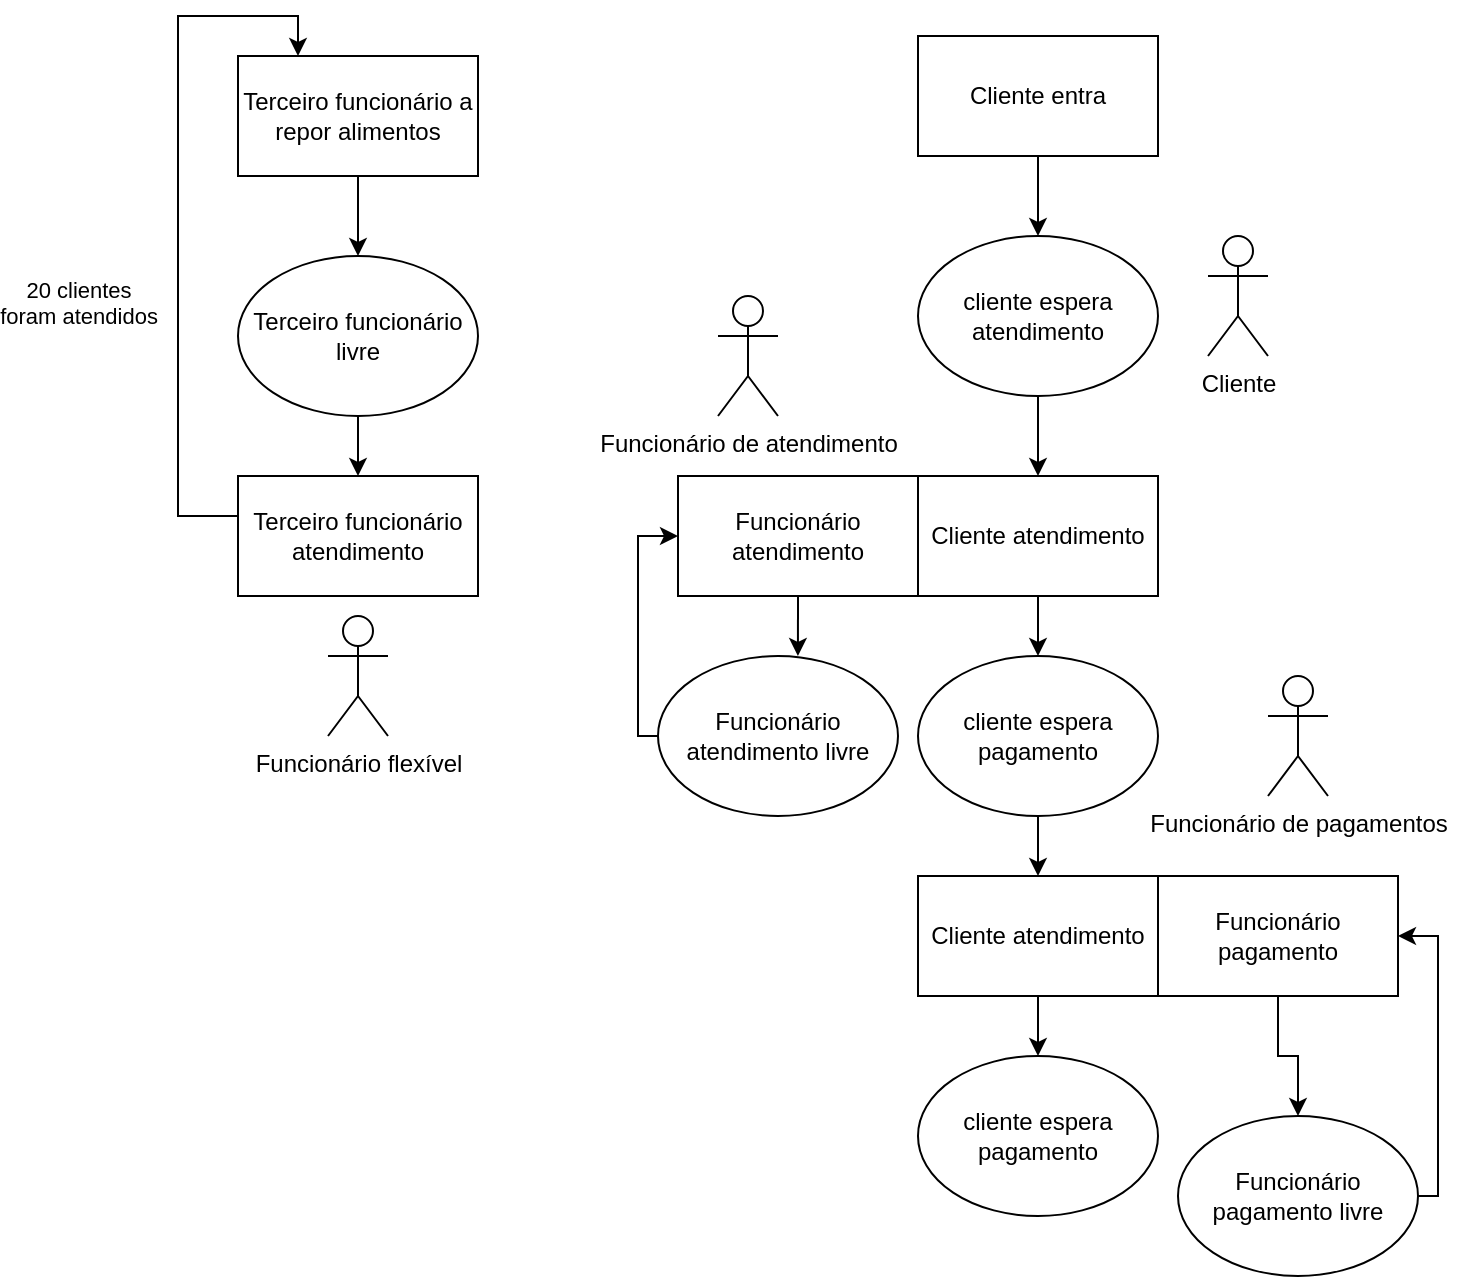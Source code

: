 <mxfile version="24.5.3" type="device">
  <diagram name="Página-1" id="q1jESkdAXcZL40w6FH6Q">
    <mxGraphModel dx="1877" dy="629" grid="1" gridSize="10" guides="1" tooltips="1" connect="1" arrows="1" fold="1" page="1" pageScale="1" pageWidth="827" pageHeight="1169" math="0" shadow="0">
      <root>
        <mxCell id="0" />
        <mxCell id="1" parent="0" />
        <mxCell id="yDioBbWtY9heBXpfCplq-25" style="edgeStyle=orthogonalEdgeStyle;rounded=0;orthogonalLoop=1;jettySize=auto;html=1;exitX=0.5;exitY=1;exitDx=0;exitDy=0;entryX=0.5;entryY=0;entryDx=0;entryDy=0;" edge="1" parent="1" source="yDioBbWtY9heBXpfCplq-1" target="yDioBbWtY9heBXpfCplq-3">
          <mxGeometry relative="1" as="geometry" />
        </mxCell>
        <mxCell id="yDioBbWtY9heBXpfCplq-1" value="cliente espera atendimento" style="ellipse;whiteSpace=wrap;html=1;" vertex="1" parent="1">
          <mxGeometry x="400" y="210" width="120" height="80" as="geometry" />
        </mxCell>
        <mxCell id="yDioBbWtY9heBXpfCplq-24" style="edgeStyle=orthogonalEdgeStyle;rounded=0;orthogonalLoop=1;jettySize=auto;html=1;exitX=0.5;exitY=1;exitDx=0;exitDy=0;entryX=0.5;entryY=0;entryDx=0;entryDy=0;" edge="1" parent="1" source="yDioBbWtY9heBXpfCplq-2" target="yDioBbWtY9heBXpfCplq-1">
          <mxGeometry relative="1" as="geometry" />
        </mxCell>
        <mxCell id="yDioBbWtY9heBXpfCplq-2" value="Cliente entra" style="rounded=0;whiteSpace=wrap;html=1;" vertex="1" parent="1">
          <mxGeometry x="400" y="110" width="120" height="60" as="geometry" />
        </mxCell>
        <mxCell id="yDioBbWtY9heBXpfCplq-26" style="edgeStyle=orthogonalEdgeStyle;rounded=0;orthogonalLoop=1;jettySize=auto;html=1;exitX=0.5;exitY=1;exitDx=0;exitDy=0;entryX=0.5;entryY=0;entryDx=0;entryDy=0;" edge="1" parent="1" source="yDioBbWtY9heBXpfCplq-3" target="yDioBbWtY9heBXpfCplq-5">
          <mxGeometry relative="1" as="geometry" />
        </mxCell>
        <mxCell id="yDioBbWtY9heBXpfCplq-3" value="Cliente atendimento" style="rounded=0;whiteSpace=wrap;html=1;" vertex="1" parent="1">
          <mxGeometry x="400" y="330" width="120" height="60" as="geometry" />
        </mxCell>
        <mxCell id="yDioBbWtY9heBXpfCplq-4" value="Funcionário atendimento" style="rounded=0;whiteSpace=wrap;html=1;" vertex="1" parent="1">
          <mxGeometry x="280" y="330" width="120" height="60" as="geometry" />
        </mxCell>
        <mxCell id="yDioBbWtY9heBXpfCplq-27" style="edgeStyle=orthogonalEdgeStyle;rounded=0;orthogonalLoop=1;jettySize=auto;html=1;exitX=0.5;exitY=1;exitDx=0;exitDy=0;entryX=0.5;entryY=0;entryDx=0;entryDy=0;" edge="1" parent="1" source="yDioBbWtY9heBXpfCplq-5" target="yDioBbWtY9heBXpfCplq-7">
          <mxGeometry relative="1" as="geometry" />
        </mxCell>
        <mxCell id="yDioBbWtY9heBXpfCplq-5" value="cliente espera pagamento" style="ellipse;whiteSpace=wrap;html=1;" vertex="1" parent="1">
          <mxGeometry x="400" y="420" width="120" height="80" as="geometry" />
        </mxCell>
        <mxCell id="yDioBbWtY9heBXpfCplq-33" style="edgeStyle=orthogonalEdgeStyle;rounded=0;orthogonalLoop=1;jettySize=auto;html=1;entryX=0;entryY=0.5;entryDx=0;entryDy=0;" edge="1" parent="1" source="yDioBbWtY9heBXpfCplq-6" target="yDioBbWtY9heBXpfCplq-4">
          <mxGeometry relative="1" as="geometry">
            <Array as="points">
              <mxPoint x="260" y="460" />
              <mxPoint x="260" y="360" />
            </Array>
          </mxGeometry>
        </mxCell>
        <mxCell id="yDioBbWtY9heBXpfCplq-6" value="Funcionário atendimento livre" style="ellipse;whiteSpace=wrap;html=1;" vertex="1" parent="1">
          <mxGeometry x="270" y="420" width="120" height="80" as="geometry" />
        </mxCell>
        <mxCell id="yDioBbWtY9heBXpfCplq-28" style="edgeStyle=orthogonalEdgeStyle;rounded=0;orthogonalLoop=1;jettySize=auto;html=1;exitX=0.5;exitY=1;exitDx=0;exitDy=0;entryX=0.5;entryY=0;entryDx=0;entryDy=0;" edge="1" parent="1" source="yDioBbWtY9heBXpfCplq-7" target="yDioBbWtY9heBXpfCplq-9">
          <mxGeometry relative="1" as="geometry" />
        </mxCell>
        <mxCell id="yDioBbWtY9heBXpfCplq-7" value="Cliente atendimento" style="rounded=0;whiteSpace=wrap;html=1;" vertex="1" parent="1">
          <mxGeometry x="400" y="530" width="120" height="60" as="geometry" />
        </mxCell>
        <mxCell id="yDioBbWtY9heBXpfCplq-29" style="edgeStyle=orthogonalEdgeStyle;rounded=0;orthogonalLoop=1;jettySize=auto;html=1;exitX=0.5;exitY=1;exitDx=0;exitDy=0;entryX=0.5;entryY=0;entryDx=0;entryDy=0;" edge="1" parent="1" source="yDioBbWtY9heBXpfCplq-8" target="yDioBbWtY9heBXpfCplq-10">
          <mxGeometry relative="1" as="geometry" />
        </mxCell>
        <mxCell id="yDioBbWtY9heBXpfCplq-8" value="Funcionário pagamento" style="rounded=0;whiteSpace=wrap;html=1;" vertex="1" parent="1">
          <mxGeometry x="520" y="530" width="120" height="60" as="geometry" />
        </mxCell>
        <mxCell id="yDioBbWtY9heBXpfCplq-9" value="cliente espera pagamento" style="ellipse;whiteSpace=wrap;html=1;" vertex="1" parent="1">
          <mxGeometry x="400" y="620" width="120" height="80" as="geometry" />
        </mxCell>
        <mxCell id="yDioBbWtY9heBXpfCplq-30" style="edgeStyle=orthogonalEdgeStyle;rounded=0;orthogonalLoop=1;jettySize=auto;html=1;entryX=1;entryY=0.5;entryDx=0;entryDy=0;" edge="1" parent="1" source="yDioBbWtY9heBXpfCplq-10" target="yDioBbWtY9heBXpfCplq-8">
          <mxGeometry relative="1" as="geometry">
            <Array as="points">
              <mxPoint x="660" y="690" />
              <mxPoint x="660" y="560" />
            </Array>
          </mxGeometry>
        </mxCell>
        <mxCell id="yDioBbWtY9heBXpfCplq-10" value="Funcionário pagamento livre" style="ellipse;whiteSpace=wrap;html=1;" vertex="1" parent="1">
          <mxGeometry x="530" y="650" width="120" height="80" as="geometry" />
        </mxCell>
        <mxCell id="yDioBbWtY9heBXpfCplq-11" value="Funcionário de atendimento" style="shape=umlActor;verticalLabelPosition=bottom;verticalAlign=top;html=1;outlineConnect=0;" vertex="1" parent="1">
          <mxGeometry x="300" y="240" width="30" height="60" as="geometry" />
        </mxCell>
        <mxCell id="yDioBbWtY9heBXpfCplq-12" value="Cliente" style="shape=umlActor;verticalLabelPosition=bottom;verticalAlign=top;html=1;outlineConnect=0;" vertex="1" parent="1">
          <mxGeometry x="545" y="210" width="30" height="60" as="geometry" />
        </mxCell>
        <mxCell id="yDioBbWtY9heBXpfCplq-13" value="Funcionário flexível" style="shape=umlActor;verticalLabelPosition=bottom;verticalAlign=top;html=1;outlineConnect=0;" vertex="1" parent="1">
          <mxGeometry x="105" y="400" width="30" height="60" as="geometry" />
        </mxCell>
        <mxCell id="yDioBbWtY9heBXpfCplq-21" style="edgeStyle=orthogonalEdgeStyle;rounded=0;orthogonalLoop=1;jettySize=auto;html=1;entryX=0.25;entryY=0;entryDx=0;entryDy=0;" edge="1" parent="1" source="yDioBbWtY9heBXpfCplq-16" target="yDioBbWtY9heBXpfCplq-18">
          <mxGeometry relative="1" as="geometry">
            <Array as="points">
              <mxPoint x="30" y="350" />
              <mxPoint x="30" y="100" />
              <mxPoint x="90" y="100" />
            </Array>
          </mxGeometry>
        </mxCell>
        <mxCell id="yDioBbWtY9heBXpfCplq-22" value="20 clientes &lt;br&gt;foram atendidos&lt;div&gt;&lt;br&gt;&lt;/div&gt;" style="edgeLabel;html=1;align=center;verticalAlign=middle;resizable=0;points=[];" vertex="1" connectable="0" parent="yDioBbWtY9heBXpfCplq-21">
          <mxGeometry x="-0.312" y="-2" relative="1" as="geometry">
            <mxPoint x="-52" y="-6" as="offset" />
          </mxGeometry>
        </mxCell>
        <mxCell id="yDioBbWtY9heBXpfCplq-16" value="Terceiro funcionário atendimento" style="rounded=0;whiteSpace=wrap;html=1;" vertex="1" parent="1">
          <mxGeometry x="60" y="330" width="120" height="60" as="geometry" />
        </mxCell>
        <mxCell id="yDioBbWtY9heBXpfCplq-20" value="" style="edgeStyle=orthogonalEdgeStyle;rounded=0;orthogonalLoop=1;jettySize=auto;html=1;" edge="1" parent="1" source="yDioBbWtY9heBXpfCplq-17" target="yDioBbWtY9heBXpfCplq-16">
          <mxGeometry relative="1" as="geometry" />
        </mxCell>
        <mxCell id="yDioBbWtY9heBXpfCplq-17" value="Terceiro funcionário livre" style="ellipse;whiteSpace=wrap;html=1;" vertex="1" parent="1">
          <mxGeometry x="60" y="220" width="120" height="80" as="geometry" />
        </mxCell>
        <mxCell id="yDioBbWtY9heBXpfCplq-19" style="edgeStyle=orthogonalEdgeStyle;rounded=0;orthogonalLoop=1;jettySize=auto;html=1;exitX=0.5;exitY=1;exitDx=0;exitDy=0;entryX=0.5;entryY=0;entryDx=0;entryDy=0;" edge="1" parent="1" source="yDioBbWtY9heBXpfCplq-18" target="yDioBbWtY9heBXpfCplq-17">
          <mxGeometry relative="1" as="geometry" />
        </mxCell>
        <mxCell id="yDioBbWtY9heBXpfCplq-18" value="Terceiro funcionário a repor alimentos" style="rounded=0;whiteSpace=wrap;html=1;" vertex="1" parent="1">
          <mxGeometry x="60" y="120" width="120" height="60" as="geometry" />
        </mxCell>
        <mxCell id="yDioBbWtY9heBXpfCplq-23" value="Funcionário de pagamentos" style="shape=umlActor;verticalLabelPosition=bottom;verticalAlign=top;html=1;outlineConnect=0;" vertex="1" parent="1">
          <mxGeometry x="575" y="430" width="30" height="60" as="geometry" />
        </mxCell>
        <mxCell id="yDioBbWtY9heBXpfCplq-32" style="edgeStyle=orthogonalEdgeStyle;rounded=0;orthogonalLoop=1;jettySize=auto;html=1;exitX=0.5;exitY=1;exitDx=0;exitDy=0;entryX=0.583;entryY=0;entryDx=0;entryDy=0;entryPerimeter=0;" edge="1" parent="1" source="yDioBbWtY9heBXpfCplq-4" target="yDioBbWtY9heBXpfCplq-6">
          <mxGeometry relative="1" as="geometry" />
        </mxCell>
      </root>
    </mxGraphModel>
  </diagram>
</mxfile>
